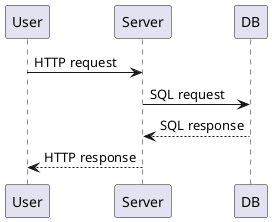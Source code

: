@startuml sequencedemo
User -> Server: HTTP request
Server -> DB: SQL request
DB --> Server: SQL response
Server --> User: HTTP response
@enduml

@startuml sequencedemo2
actor User as Foo
participant "Finance App" as Foo2
database Database as Foo3
autonumber "<b>."
autonumber 1.1
Foo -[#red]> Foo2: HTTP request
note left: we are sending an HTTP request 
Foo2 -> Foo3: SQL request
note right 
we are making a 
request to the database
end note
Foo3 --> Foo2: SQL response
Foo2 --> Foo: HTTP response
autonumber inc A
Foo -> Foo2: Authentication request
alt valid credentials
Foo2 --> Foo: Authentication success
else wrong credentials
Foo2 --> Foo: Invalid credentials
end
Foo2 --> Foo: Authentication response
@enduml


@startuml sequencedemo3
actor User as Foo
participant "Finance App" as Foo2
database Database as Foo3
autonumber "<b>."
autonumber 1.1
Foo -[#red]> Foo2: HTTP request
note left: we are sending an HTTP request 
Foo2 -> Foo3: SQL request
note right 
we are making a 
request to the database
end note
Foo3 --> Foo2: SQL response
Foo2 --> Foo: HTTP response
autonumber inc A
Foo -> Foo2: Authentication request
alt valid credentials
Foo2 --> Foo: Authentication success
else wrong credentials
Foo2 --> Foo: Authentication failure
group forgot password
Foo -> Foo2: Request forgot password
Foo2 --> Foo: Sent forgot password OTP
end
else server timeout
loop 3 times
Foo -> Foo2: Ping server
end
Foo2 --> Foo: Server available
end
Foo2 --> Foo: Authentication response
@enduml

